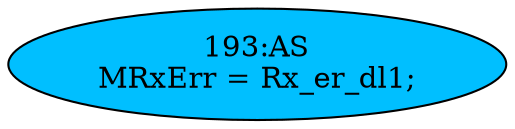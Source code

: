 strict digraph "" {
	node [label="\N"];
	"193:AS"	 [ast="<pyverilog.vparser.ast.Assign object at 0x7f88749c9c50>",
		def_var="['MRxErr']",
		fillcolor=deepskyblue,
		label="193:AS
MRxErr = Rx_er_dl1;",
		statements="[]",
		style=filled,
		typ=Assign,
		use_var="['Rx_er_dl1']"];
}
